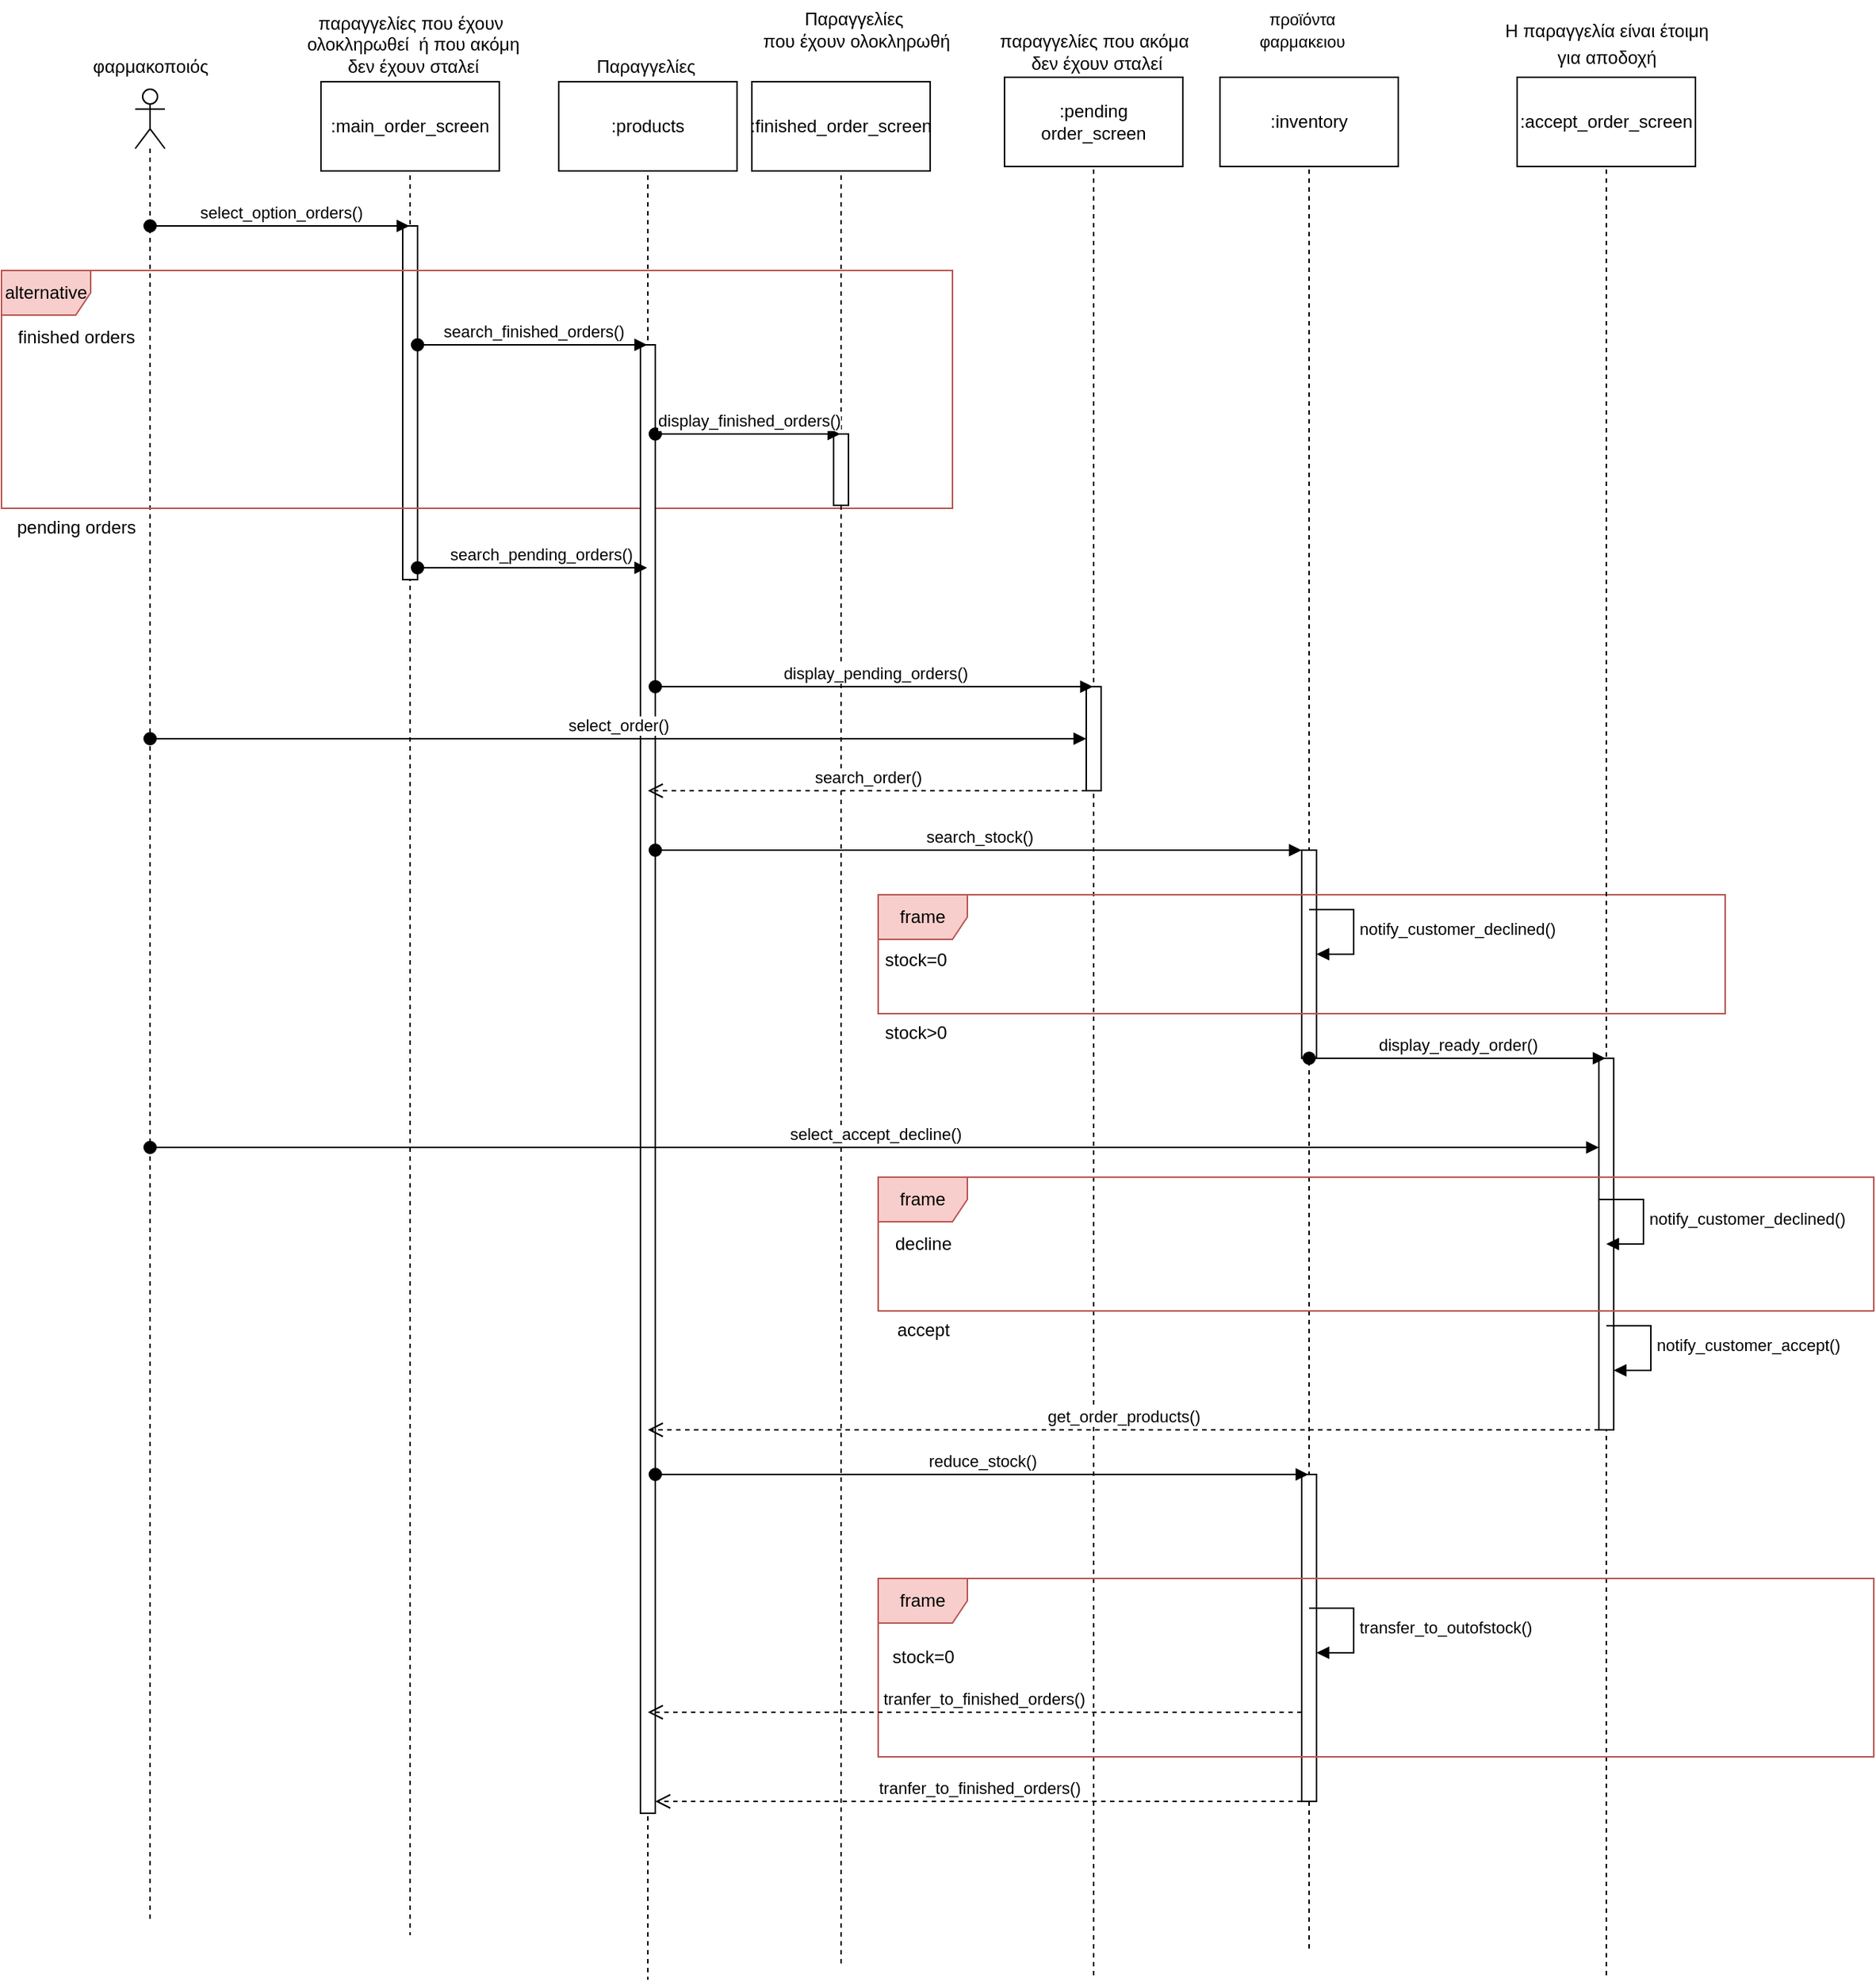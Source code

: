 <mxfile version="21.2.1" type="device">
  <diagram name="Page-1" id="kONI2-lpgF3Xa1J8oByj">
    <mxGraphModel dx="521" dy="613" grid="1" gridSize="10" guides="1" tooltips="1" connect="1" arrows="1" fold="1" page="1" pageScale="1" pageWidth="850" pageHeight="1100" math="0" shadow="0">
      <root>
        <mxCell id="0" />
        <mxCell id="1" parent="0" />
        <mxCell id="vUK2pE5NFXpl0ztqClt7-2" value="" style="shape=umlLifeline;perimeter=lifelinePerimeter;whiteSpace=wrap;html=1;container=1;dropTarget=0;collapsible=0;recursiveResize=0;outlineConnect=0;portConstraint=eastwest;newEdgeStyle={&quot;edgeStyle&quot;:&quot;elbowEdgeStyle&quot;,&quot;elbow&quot;:&quot;vertical&quot;,&quot;curved&quot;:0,&quot;rounded&quot;:0};participant=umlActor;" parent="1" vertex="1">
          <mxGeometry x="100" y="78" width="20" height="1232" as="geometry" />
        </mxCell>
        <mxCell id="vUK2pE5NFXpl0ztqClt7-3" value="φαρμακοποιός" style="text;html=1;align=center;verticalAlign=middle;resizable=0;points=[];autosize=1;strokeColor=none;fillColor=none;" parent="1" vertex="1">
          <mxGeometry x="60" y="48" width="100" height="30" as="geometry" />
        </mxCell>
        <mxCell id="vUK2pE5NFXpl0ztqClt7-4" value="" style="shape=umlLifeline;perimeter=lifelinePerimeter;whiteSpace=wrap;html=1;container=1;dropTarget=0;collapsible=0;recursiveResize=0;outlineConnect=0;portConstraint=eastwest;newEdgeStyle={&quot;edgeStyle&quot;:&quot;elbowEdgeStyle&quot;,&quot;elbow&quot;:&quot;vertical&quot;,&quot;curved&quot;:0,&quot;rounded&quot;:0};participant=umlBoundary;" parent="1" vertex="1">
          <mxGeometry x="260" y="78" width="50" height="1242" as="geometry" />
        </mxCell>
        <mxCell id="vUK2pE5NFXpl0ztqClt7-7" value="" style="html=1;points=[];perimeter=orthogonalPerimeter;outlineConnect=0;targetShapes=umlLifeline;portConstraint=eastwest;newEdgeStyle={&quot;edgeStyle&quot;:&quot;elbowEdgeStyle&quot;,&quot;elbow&quot;:&quot;vertical&quot;,&quot;curved&quot;:0,&quot;rounded&quot;:0};" parent="vUK2pE5NFXpl0ztqClt7-4" vertex="1">
          <mxGeometry x="20" y="92" width="10" height="238" as="geometry" />
        </mxCell>
        <mxCell id="vUK2pE5NFXpl0ztqClt7-5" value="παραγγελίες που έχουν&lt;br&gt;&amp;nbsp;ολοκληρωθεί&amp;nbsp; ή που ακόμη&lt;br&gt;&amp;nbsp;δεν έχουν σταλεί" style="text;html=1;align=center;verticalAlign=middle;resizable=0;points=[];autosize=1;strokeColor=none;fillColor=none;" parent="1" vertex="1">
          <mxGeometry x="200" y="18" width="170" height="60" as="geometry" />
        </mxCell>
        <mxCell id="vUK2pE5NFXpl0ztqClt7-6" value="select_option_orders()" style="html=1;verticalAlign=bottom;startArrow=oval;startFill=1;endArrow=block;startSize=8;edgeStyle=elbowEdgeStyle;elbow=vertical;curved=0;rounded=0;" parent="1" source="vUK2pE5NFXpl0ztqClt7-2" target="vUK2pE5NFXpl0ztqClt7-4" edge="1">
          <mxGeometry width="60" relative="1" as="geometry">
            <mxPoint x="150" y="160" as="sourcePoint" />
            <mxPoint x="210" y="160" as="targetPoint" />
            <Array as="points">
              <mxPoint x="250" y="170" />
            </Array>
          </mxGeometry>
        </mxCell>
        <mxCell id="vUK2pE5NFXpl0ztqClt7-8" value="alternative" style="shape=umlFrame;whiteSpace=wrap;html=1;pointerEvents=0;fillColor=#f8cecc;strokeColor=#b85450;" parent="1" vertex="1">
          <mxGeometry x="10" y="200" width="640" height="160" as="geometry" />
        </mxCell>
        <mxCell id="vUK2pE5NFXpl0ztqClt7-9" value="finished orders" style="text;html=1;align=center;verticalAlign=middle;resizable=0;points=[];autosize=1;strokeColor=none;fillColor=none;" parent="1" vertex="1">
          <mxGeometry x="10" y="230" width="100" height="30" as="geometry" />
        </mxCell>
        <mxCell id="vUK2pE5NFXpl0ztqClt7-10" value="" style="shape=umlLifeline;perimeter=lifelinePerimeter;whiteSpace=wrap;html=1;container=1;dropTarget=0;collapsible=0;recursiveResize=0;outlineConnect=0;portConstraint=eastwest;newEdgeStyle={&quot;edgeStyle&quot;:&quot;elbowEdgeStyle&quot;,&quot;elbow&quot;:&quot;vertical&quot;,&quot;curved&quot;:0,&quot;rounded&quot;:0};participant=umlEntity;" parent="1" vertex="1">
          <mxGeometry x="425" y="78" width="40" height="1272" as="geometry" />
        </mxCell>
        <mxCell id="vUK2pE5NFXpl0ztqClt7-13" value="" style="html=1;points=[];perimeter=orthogonalPerimeter;outlineConnect=0;targetShapes=umlLifeline;portConstraint=eastwest;newEdgeStyle={&quot;edgeStyle&quot;:&quot;elbowEdgeStyle&quot;,&quot;elbow&quot;:&quot;vertical&quot;,&quot;curved&quot;:0,&quot;rounded&quot;:0};" parent="vUK2pE5NFXpl0ztqClt7-10" vertex="1">
          <mxGeometry x="15" y="172" width="10" height="988" as="geometry" />
        </mxCell>
        <mxCell id="vUK2pE5NFXpl0ztqClt7-11" value="Παραγγελίες&amp;nbsp;" style="text;html=1;align=center;verticalAlign=middle;resizable=0;points=[];autosize=1;strokeColor=none;fillColor=none;" parent="1" vertex="1">
          <mxGeometry x="400" y="48" width="90" height="30" as="geometry" />
        </mxCell>
        <mxCell id="vUK2pE5NFXpl0ztqClt7-12" value="search_finished_orders()" style="html=1;verticalAlign=bottom;startArrow=oval;startFill=1;endArrow=block;startSize=8;edgeStyle=elbowEdgeStyle;elbow=vertical;curved=0;rounded=0;" parent="1" source="vUK2pE5NFXpl0ztqClt7-7" target="vUK2pE5NFXpl0ztqClt7-10" edge="1">
          <mxGeometry width="60" relative="1" as="geometry">
            <mxPoint x="350" y="250" as="sourcePoint" />
            <mxPoint x="410" y="250" as="targetPoint" />
            <Array as="points">
              <mxPoint x="420" y="250" />
            </Array>
          </mxGeometry>
        </mxCell>
        <mxCell id="vUK2pE5NFXpl0ztqClt7-14" value="" style="shape=umlLifeline;perimeter=lifelinePerimeter;whiteSpace=wrap;html=1;container=1;dropTarget=0;collapsible=0;recursiveResize=0;outlineConnect=0;portConstraint=eastwest;newEdgeStyle={&quot;edgeStyle&quot;:&quot;elbowEdgeStyle&quot;,&quot;elbow&quot;:&quot;vertical&quot;,&quot;curved&quot;:0,&quot;rounded&quot;:0};participant=umlBoundary;" parent="1" vertex="1">
          <mxGeometry x="550" y="78" width="50" height="1262" as="geometry" />
        </mxCell>
        <mxCell id="vUK2pE5NFXpl0ztqClt7-17" value="" style="html=1;points=[];perimeter=orthogonalPerimeter;outlineConnect=0;targetShapes=umlLifeline;portConstraint=eastwest;newEdgeStyle={&quot;edgeStyle&quot;:&quot;elbowEdgeStyle&quot;,&quot;elbow&quot;:&quot;vertical&quot;,&quot;curved&quot;:0,&quot;rounded&quot;:0};" parent="vUK2pE5NFXpl0ztqClt7-14" vertex="1">
          <mxGeometry x="20" y="232" width="10" height="48" as="geometry" />
        </mxCell>
        <mxCell id="vUK2pE5NFXpl0ztqClt7-15" value="Παραγγελίες&amp;nbsp;&lt;br&gt;που έχουν ολοκληρωθή" style="text;html=1;align=center;verticalAlign=middle;resizable=0;points=[];autosize=1;strokeColor=none;fillColor=none;" parent="1" vertex="1">
          <mxGeometry x="510" y="18" width="150" height="40" as="geometry" />
        </mxCell>
        <mxCell id="vUK2pE5NFXpl0ztqClt7-16" value="display_finished_orders()" style="html=1;verticalAlign=bottom;startArrow=oval;startFill=1;endArrow=block;startSize=8;edgeStyle=elbowEdgeStyle;elbow=vertical;curved=0;rounded=0;" parent="1" source="vUK2pE5NFXpl0ztqClt7-13" target="vUK2pE5NFXpl0ztqClt7-14" edge="1">
          <mxGeometry width="60" relative="1" as="geometry">
            <mxPoint x="480" y="299.5" as="sourcePoint" />
            <mxPoint x="540" y="299.5" as="targetPoint" />
            <Array as="points">
              <mxPoint x="490" y="310" />
              <mxPoint x="550" y="310" />
            </Array>
          </mxGeometry>
        </mxCell>
        <mxCell id="vUK2pE5NFXpl0ztqClt7-18" value="" style="shape=umlLifeline;perimeter=lifelinePerimeter;whiteSpace=wrap;html=1;container=1;dropTarget=0;collapsible=0;recursiveResize=0;outlineConnect=0;portConstraint=eastwest;newEdgeStyle={&quot;edgeStyle&quot;:&quot;elbowEdgeStyle&quot;,&quot;elbow&quot;:&quot;vertical&quot;,&quot;curved&quot;:0,&quot;rounded&quot;:0};participant=umlBoundary;" parent="1" vertex="1">
          <mxGeometry x="720" y="80" width="50" height="1270" as="geometry" />
        </mxCell>
        <mxCell id="vUK2pE5NFXpl0ztqClt7-25" value="" style="html=1;points=[];perimeter=orthogonalPerimeter;outlineConnect=0;targetShapes=umlLifeline;portConstraint=eastwest;newEdgeStyle={&quot;edgeStyle&quot;:&quot;elbowEdgeStyle&quot;,&quot;elbow&quot;:&quot;vertical&quot;,&quot;curved&quot;:0,&quot;rounded&quot;:0};" parent="vUK2pE5NFXpl0ztqClt7-18" vertex="1">
          <mxGeometry x="20" y="400" width="10" height="70" as="geometry" />
        </mxCell>
        <mxCell id="vUK2pE5NFXpl0ztqClt7-19" value="search_pending_orders()" style="html=1;verticalAlign=bottom;startArrow=oval;startFill=1;endArrow=block;startSize=8;edgeStyle=elbowEdgeStyle;elbow=vertical;curved=0;rounded=0;" parent="1" source="vUK2pE5NFXpl0ztqClt7-7" target="vUK2pE5NFXpl0ztqClt7-10" edge="1">
          <mxGeometry x="0.077" width="60" relative="1" as="geometry">
            <mxPoint x="460" y="400" as="sourcePoint" />
            <mxPoint x="430" y="400" as="targetPoint" />
            <Array as="points">
              <mxPoint x="400" y="400" />
              <mxPoint x="420" y="410" />
            </Array>
            <mxPoint as="offset" />
          </mxGeometry>
        </mxCell>
        <mxCell id="vUK2pE5NFXpl0ztqClt7-22" value="pending orders" style="text;html=1;align=center;verticalAlign=middle;resizable=0;points=[];autosize=1;strokeColor=none;fillColor=none;" parent="1" vertex="1">
          <mxGeometry x="10" y="358" width="100" height="30" as="geometry" />
        </mxCell>
        <mxCell id="vUK2pE5NFXpl0ztqClt7-23" value="παραγγελίες που ακόμα&lt;br&gt;&amp;nbsp;δεν έχουν σταλεί" style="text;html=1;align=center;verticalAlign=middle;resizable=0;points=[];autosize=1;strokeColor=none;fillColor=none;" parent="1" vertex="1">
          <mxGeometry x="670" y="33" width="150" height="40" as="geometry" />
        </mxCell>
        <mxCell id="vUK2pE5NFXpl0ztqClt7-24" value="display_pending_orders()" style="html=1;verticalAlign=bottom;startArrow=oval;startFill=1;endArrow=block;startSize=8;edgeStyle=elbowEdgeStyle;elbow=vertical;curved=0;rounded=0;" parent="1" target="vUK2pE5NFXpl0ztqClt7-18" edge="1">
          <mxGeometry width="60" relative="1" as="geometry">
            <mxPoint x="450" y="480" as="sourcePoint" />
            <mxPoint x="660" y="590" as="targetPoint" />
            <Array as="points">
              <mxPoint x="670" y="480" />
            </Array>
          </mxGeometry>
        </mxCell>
        <mxCell id="vUK2pE5NFXpl0ztqClt7-26" value="select_order()" style="html=1;verticalAlign=bottom;startArrow=oval;startFill=1;endArrow=block;startSize=8;edgeStyle=elbowEdgeStyle;elbow=vertical;curved=0;rounded=0;" parent="1" source="vUK2pE5NFXpl0ztqClt7-2" target="vUK2pE5NFXpl0ztqClt7-25" edge="1">
          <mxGeometry width="60" relative="1" as="geometry">
            <mxPoint x="600" y="590" as="sourcePoint" />
            <mxPoint x="660" y="590" as="targetPoint" />
          </mxGeometry>
        </mxCell>
        <mxCell id="vUK2pE5NFXpl0ztqClt7-27" value="" style="shape=umlLifeline;perimeter=lifelinePerimeter;whiteSpace=wrap;html=1;container=1;dropTarget=0;collapsible=0;recursiveResize=0;outlineConnect=0;portConstraint=eastwest;newEdgeStyle={&quot;edgeStyle&quot;:&quot;elbowEdgeStyle&quot;,&quot;elbow&quot;:&quot;vertical&quot;,&quot;curved&quot;:0,&quot;rounded&quot;:0};participant=umlEntity;" parent="1" vertex="1">
          <mxGeometry x="870" y="80" width="40" height="1250" as="geometry" />
        </mxCell>
        <mxCell id="vUK2pE5NFXpl0ztqClt7-31" value="" style="html=1;points=[];perimeter=orthogonalPerimeter;outlineConnect=0;targetShapes=umlLifeline;portConstraint=eastwest;newEdgeStyle={&quot;edgeStyle&quot;:&quot;elbowEdgeStyle&quot;,&quot;elbow&quot;:&quot;vertical&quot;,&quot;curved&quot;:0,&quot;rounded&quot;:0};" parent="vUK2pE5NFXpl0ztqClt7-27" vertex="1">
          <mxGeometry x="15" y="510" width="10" height="140" as="geometry" />
        </mxCell>
        <mxCell id="vUK2pE5NFXpl0ztqClt7-59" value="" style="html=1;points=[];perimeter=orthogonalPerimeter;outlineConnect=0;targetShapes=umlLifeline;portConstraint=eastwest;newEdgeStyle={&quot;edgeStyle&quot;:&quot;elbowEdgeStyle&quot;,&quot;elbow&quot;:&quot;vertical&quot;,&quot;curved&quot;:0,&quot;rounded&quot;:0};" parent="vUK2pE5NFXpl0ztqClt7-27" vertex="1">
          <mxGeometry x="15" y="930" width="10" height="220" as="geometry" />
        </mxCell>
        <mxCell id="vUK2pE5NFXpl0ztqClt7-29" value="&lt;font style=&quot;font-size: 11px;&quot;&gt;προϊόντα&lt;br style=&quot;border-color: var(--border-color); background-color: rgb(255, 255, 255);&quot;&gt;&lt;span style=&quot;background-color: rgb(255, 255, 255);&quot;&gt;φαρμακειου&lt;/span&gt;&lt;/font&gt;" style="text;html=1;align=center;verticalAlign=middle;resizable=0;points=[];autosize=1;strokeColor=none;fillColor=none;" parent="1" vertex="1">
          <mxGeometry x="845" y="18" width="80" height="40" as="geometry" />
        </mxCell>
        <mxCell id="vUK2pE5NFXpl0ztqClt7-32" value="frame" style="shape=umlFrame;whiteSpace=wrap;html=1;pointerEvents=0;fillColor=#f8cecc;strokeColor=#b85450;" parent="1" vertex="1">
          <mxGeometry x="600" y="620" width="570" height="80" as="geometry" />
        </mxCell>
        <mxCell id="vUK2pE5NFXpl0ztqClt7-33" value="stock=0" style="text;html=1;align=center;verticalAlign=middle;resizable=0;points=[];autosize=1;strokeColor=none;fillColor=none;" parent="1" vertex="1">
          <mxGeometry x="590" y="649" width="70" height="30" as="geometry" />
        </mxCell>
        <mxCell id="vUK2pE5NFXpl0ztqClt7-35" value="notify_customer_declined()" style="html=1;align=left;spacingLeft=2;endArrow=block;rounded=0;edgeStyle=orthogonalEdgeStyle;curved=0;rounded=0;" parent="1" edge="1">
          <mxGeometry relative="1" as="geometry">
            <mxPoint x="890" y="630" as="sourcePoint" />
            <Array as="points">
              <mxPoint x="920" y="630" />
              <mxPoint x="920" y="660" />
            </Array>
            <mxPoint x="895" y="660" as="targetPoint" />
          </mxGeometry>
        </mxCell>
        <mxCell id="vUK2pE5NFXpl0ztqClt7-37" value="stock&amp;gt;0" style="text;html=1;align=center;verticalAlign=middle;resizable=0;points=[];autosize=1;strokeColor=none;fillColor=none;" parent="1" vertex="1">
          <mxGeometry x="590" y="698" width="70" height="30" as="geometry" />
        </mxCell>
        <mxCell id="vUK2pE5NFXpl0ztqClt7-38" value="search_order()" style="html=1;verticalAlign=bottom;endArrow=open;dashed=1;endSize=8;edgeStyle=elbowEdgeStyle;elbow=vertical;curved=0;rounded=0;" parent="1" source="vUK2pE5NFXpl0ztqClt7-25" target="vUK2pE5NFXpl0ztqClt7-10" edge="1">
          <mxGeometry relative="1" as="geometry">
            <mxPoint x="570" y="540" as="sourcePoint" />
            <mxPoint x="490" y="540" as="targetPoint" />
            <Array as="points">
              <mxPoint x="540" y="550" />
              <mxPoint x="510" y="560" />
            </Array>
          </mxGeometry>
        </mxCell>
        <mxCell id="vUK2pE5NFXpl0ztqClt7-41" value="search_stock()" style="html=1;verticalAlign=bottom;startArrow=oval;startFill=1;endArrow=block;startSize=8;edgeStyle=elbowEdgeStyle;elbow=vertical;curved=0;rounded=0;" parent="1" target="vUK2pE5NFXpl0ztqClt7-31" edge="1">
          <mxGeometry width="60" relative="1" as="geometry">
            <mxPoint x="450" y="590" as="sourcePoint" />
            <mxPoint x="720" y="590" as="targetPoint" />
            <Array as="points">
              <mxPoint x="850" y="590" />
              <mxPoint x="490" y="600" />
            </Array>
          </mxGeometry>
        </mxCell>
        <mxCell id="vUK2pE5NFXpl0ztqClt7-42" value="" style="shape=umlLifeline;perimeter=lifelinePerimeter;whiteSpace=wrap;html=1;container=1;dropTarget=0;collapsible=0;recursiveResize=0;outlineConnect=0;portConstraint=eastwest;newEdgeStyle={&quot;edgeStyle&quot;:&quot;elbowEdgeStyle&quot;,&quot;elbow&quot;:&quot;vertical&quot;,&quot;curved&quot;:0,&quot;rounded&quot;:0};participant=umlBoundary;" parent="1" vertex="1">
          <mxGeometry x="1065" y="80" width="50" height="1270" as="geometry" />
        </mxCell>
        <mxCell id="vUK2pE5NFXpl0ztqClt7-45" value="" style="html=1;points=[];perimeter=orthogonalPerimeter;outlineConnect=0;targetShapes=umlLifeline;portConstraint=eastwest;newEdgeStyle={&quot;edgeStyle&quot;:&quot;elbowEdgeStyle&quot;,&quot;elbow&quot;:&quot;vertical&quot;,&quot;curved&quot;:0,&quot;rounded&quot;:0};" parent="vUK2pE5NFXpl0ztqClt7-42" vertex="1">
          <mxGeometry x="20" y="650" width="10" height="250" as="geometry" />
        </mxCell>
        <mxCell id="vUK2pE5NFXpl0ztqClt7-43" value="&lt;font style=&quot;font-size: 12px;&quot;&gt;H&lt;span style=&quot;border-color: var(--border-color); background-color: rgb(255, 255, 255); line-height: 17.12px; font-family: Arial, sans-serif;&quot;&gt;&amp;nbsp;παραγγελία είναι έτοιμη&lt;br style=&quot;border-color: var(--border-color);&quot;&gt;για αποδοχή&lt;/span&gt;&lt;/font&gt;" style="text;html=1;align=center;verticalAlign=middle;resizable=0;points=[];autosize=1;strokeColor=none;fillColor=none;" parent="1" vertex="1">
          <mxGeometry x="1010" y="23" width="160" height="50" as="geometry" />
        </mxCell>
        <mxCell id="vUK2pE5NFXpl0ztqClt7-44" value="display_ready_order()" style="html=1;verticalAlign=bottom;startArrow=oval;startFill=1;endArrow=block;startSize=8;edgeStyle=elbowEdgeStyle;elbow=vertical;curved=0;rounded=0;" parent="1" source="vUK2pE5NFXpl0ztqClt7-27" target="vUK2pE5NFXpl0ztqClt7-42" edge="1">
          <mxGeometry width="60" relative="1" as="geometry">
            <mxPoint x="970" y="740" as="sourcePoint" />
            <mxPoint x="1030" y="740" as="targetPoint" />
            <Array as="points">
              <mxPoint x="1030" y="730" />
            </Array>
          </mxGeometry>
        </mxCell>
        <mxCell id="vUK2pE5NFXpl0ztqClt7-46" value="select_accept_decline()" style="html=1;verticalAlign=bottom;startArrow=oval;startFill=1;endArrow=block;startSize=8;edgeStyle=elbowEdgeStyle;elbow=vertical;curved=0;rounded=0;" parent="1" source="vUK2pE5NFXpl0ztqClt7-2" target="vUK2pE5NFXpl0ztqClt7-45" edge="1">
          <mxGeometry width="60" relative="1" as="geometry">
            <mxPoint x="150" y="740" as="sourcePoint" />
            <mxPoint x="210" y="740" as="targetPoint" />
            <Array as="points">
              <mxPoint x="1020" y="790" />
            </Array>
          </mxGeometry>
        </mxCell>
        <mxCell id="vUK2pE5NFXpl0ztqClt7-47" value="frame" style="shape=umlFrame;whiteSpace=wrap;html=1;pointerEvents=0;fillColor=#f8cecc;strokeColor=#b85450;" parent="1" vertex="1">
          <mxGeometry x="600" y="810" width="670" height="90" as="geometry" />
        </mxCell>
        <mxCell id="vUK2pE5NFXpl0ztqClt7-48" value="decline" style="text;html=1;align=center;verticalAlign=middle;resizable=0;points=[];autosize=1;strokeColor=none;fillColor=none;" parent="1" vertex="1">
          <mxGeometry x="600" y="840" width="60" height="30" as="geometry" />
        </mxCell>
        <mxCell id="vUK2pE5NFXpl0ztqClt7-50" value="notify_customer_declined()" style="html=1;align=left;spacingLeft=2;endArrow=block;rounded=0;edgeStyle=orthogonalEdgeStyle;curved=0;rounded=0;" parent="1" edge="1">
          <mxGeometry relative="1" as="geometry">
            <mxPoint x="1085" y="825" as="sourcePoint" />
            <Array as="points">
              <mxPoint x="1115" y="855" />
            </Array>
            <mxPoint x="1090" y="855" as="targetPoint" />
          </mxGeometry>
        </mxCell>
        <mxCell id="vUK2pE5NFXpl0ztqClt7-53" value="accept" style="text;html=1;align=center;verticalAlign=middle;resizable=0;points=[];autosize=1;strokeColor=none;fillColor=none;" parent="1" vertex="1">
          <mxGeometry x="600" y="898" width="60" height="30" as="geometry" />
        </mxCell>
        <mxCell id="vUK2pE5NFXpl0ztqClt7-57" value="notify_customer_accept()" style="html=1;align=left;spacingLeft=2;endArrow=block;rounded=0;edgeStyle=orthogonalEdgeStyle;curved=0;rounded=0;" parent="1" edge="1">
          <mxGeometry x="0.012" relative="1" as="geometry">
            <mxPoint x="1090" y="910" as="sourcePoint" />
            <Array as="points">
              <mxPoint x="1120" y="940" />
            </Array>
            <mxPoint x="1095" y="940" as="targetPoint" />
            <mxPoint as="offset" />
          </mxGeometry>
        </mxCell>
        <mxCell id="vUK2pE5NFXpl0ztqClt7-58" value="get_order_products()" style="html=1;verticalAlign=bottom;endArrow=open;dashed=1;endSize=8;edgeStyle=elbowEdgeStyle;elbow=vertical;curved=0;rounded=0;" parent="1" source="vUK2pE5NFXpl0ztqClt7-45" target="vUK2pE5NFXpl0ztqClt7-10" edge="1">
          <mxGeometry relative="1" as="geometry">
            <mxPoint x="1040" y="980" as="sourcePoint" />
            <mxPoint x="960" y="980" as="targetPoint" />
            <Array as="points">
              <mxPoint x="930" y="980" />
            </Array>
          </mxGeometry>
        </mxCell>
        <mxCell id="vUK2pE5NFXpl0ztqClt7-60" value="frame" style="shape=umlFrame;whiteSpace=wrap;html=1;pointerEvents=0;fillColor=#f8cecc;strokeColor=#b85450;" parent="1" vertex="1">
          <mxGeometry x="600" y="1080" width="670" height="120" as="geometry" />
        </mxCell>
        <mxCell id="vUK2pE5NFXpl0ztqClt7-61" value="reduce_stock()" style="html=1;verticalAlign=bottom;startArrow=oval;startFill=1;endArrow=block;startSize=8;edgeStyle=elbowEdgeStyle;elbow=vertical;curved=0;rounded=0;" parent="1" source="vUK2pE5NFXpl0ztqClt7-13" target="vUK2pE5NFXpl0ztqClt7-27" edge="1">
          <mxGeometry width="60" relative="1" as="geometry">
            <mxPoint x="670" y="1010" as="sourcePoint" />
            <mxPoint x="730" y="1010" as="targetPoint" />
            <Array as="points">
              <mxPoint x="800" y="1010" />
            </Array>
          </mxGeometry>
        </mxCell>
        <mxCell id="vUK2pE5NFXpl0ztqClt7-62" value="stock=0" style="text;html=1;align=center;verticalAlign=middle;resizable=0;points=[];autosize=1;strokeColor=none;fillColor=none;" parent="1" vertex="1">
          <mxGeometry x="595" y="1118" width="70" height="30" as="geometry" />
        </mxCell>
        <mxCell id="vUK2pE5NFXpl0ztqClt7-64" value="transfer_to_outofstock()" style="html=1;align=left;spacingLeft=2;endArrow=block;rounded=0;edgeStyle=orthogonalEdgeStyle;curved=0;rounded=0;" parent="1" edge="1">
          <mxGeometry relative="1" as="geometry">
            <mxPoint x="890" y="1100" as="sourcePoint" />
            <Array as="points">
              <mxPoint x="920" y="1130" />
            </Array>
            <mxPoint x="895" y="1130" as="targetPoint" />
          </mxGeometry>
        </mxCell>
        <mxCell id="vUK2pE5NFXpl0ztqClt7-65" value="tranfer_to_finished_orders()" style="html=1;verticalAlign=bottom;endArrow=open;dashed=1;endSize=8;edgeStyle=elbowEdgeStyle;elbow=vertical;curved=0;rounded=0;" parent="1" source="vUK2pE5NFXpl0ztqClt7-59" target="vUK2pE5NFXpl0ztqClt7-10" edge="1">
          <mxGeometry x="-0.024" relative="1" as="geometry">
            <mxPoint x="690" y="1179.5" as="sourcePoint" />
            <mxPoint x="610" y="1179.5" as="targetPoint" />
            <Array as="points">
              <mxPoint x="850" y="1170" />
            </Array>
            <mxPoint as="offset" />
          </mxGeometry>
        </mxCell>
        <mxCell id="vUK2pE5NFXpl0ztqClt7-68" value="tranfer_to_finished_orders()" style="html=1;verticalAlign=bottom;endArrow=open;dashed=1;endSize=8;edgeStyle=elbowEdgeStyle;elbow=vertical;curved=0;rounded=0;" parent="1" source="vUK2pE5NFXpl0ztqClt7-59" target="vUK2pE5NFXpl0ztqClt7-13" edge="1">
          <mxGeometry relative="1" as="geometry">
            <mxPoint x="690" y="1220" as="sourcePoint" />
            <mxPoint x="245" y="1220" as="targetPoint" />
            <Array as="points">
              <mxPoint x="480" y="1230" />
            </Array>
          </mxGeometry>
        </mxCell>
        <mxCell id="s2-HetEQDLqAQhIi1REy-1" value=":main_order_screen" style="whiteSpace=wrap;html=1;" vertex="1" parent="1">
          <mxGeometry x="225" y="73" width="120" height="60" as="geometry" />
        </mxCell>
        <mxCell id="s2-HetEQDLqAQhIi1REy-2" value=":products" style="whiteSpace=wrap;html=1;" vertex="1" parent="1">
          <mxGeometry x="385" y="73" width="120" height="60" as="geometry" />
        </mxCell>
        <mxCell id="s2-HetEQDLqAQhIi1REy-3" value=":finished_order_screen" style="whiteSpace=wrap;html=1;" vertex="1" parent="1">
          <mxGeometry x="515" y="73" width="120" height="60" as="geometry" />
        </mxCell>
        <mxCell id="s2-HetEQDLqAQhIi1REy-4" value=":pending order_screen" style="whiteSpace=wrap;html=1;" vertex="1" parent="1">
          <mxGeometry x="685" y="70" width="120" height="60" as="geometry" />
        </mxCell>
        <mxCell id="s2-HetEQDLqAQhIi1REy-6" value=":inventory" style="whiteSpace=wrap;html=1;" vertex="1" parent="1">
          <mxGeometry x="830" y="70" width="120" height="60" as="geometry" />
        </mxCell>
        <mxCell id="s2-HetEQDLqAQhIi1REy-7" value=":accept_order_screen" style="whiteSpace=wrap;html=1;" vertex="1" parent="1">
          <mxGeometry x="1030" y="70" width="120" height="60" as="geometry" />
        </mxCell>
      </root>
    </mxGraphModel>
  </diagram>
</mxfile>
